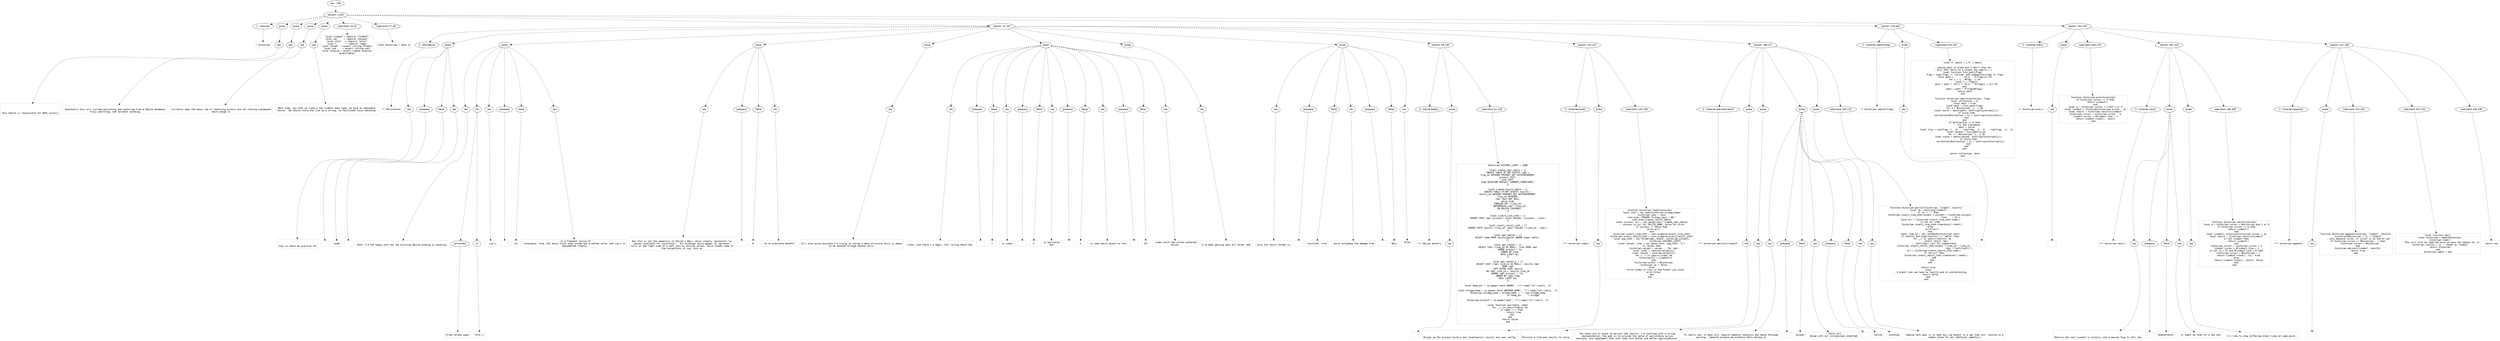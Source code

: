 digraph lpegNode {

node [fontname=Helvetica]
edge [style=dashed]

doc_0 [label="doc - 338"]


doc_0 -> { section_1}
{rank=same; section_1}

section_1 [label="section: 1-263"]


// END RANK doc_0

section_1 -> { header_2 prose_3 prose_4 prose_5 prose_6 codeblock_7 codeblock_8 section_9 section_10 section_11}
{rank=same; header_2 prose_3 prose_4 prose_5 prose_6 codeblock_7 codeblock_8 section_9 section_10 section_11}

header_2 [label="1 : Historian"]

prose_3 [label="prose"]

prose_4 [label="prose"]

prose_5 [label="prose"]

prose_6 [label="prose"]

codeblock_7 [label="code block 16-25"]

codeblock_8 [label="code block 27-29"]

section_9 [label="section: 32-167"]

section_10 [label="section: 218-263"]

section_11 [label="section: 264-310"]


// END RANK section_1

header_2 -> leaf_12
leaf_12  [color=Gray,shape=rectangle,fontname=Inconsolata,label="* Historian"]
// END RANK header_2

prose_3 -> { raw_13}
{rank=same; raw_13}

raw_13 [label="raw"]


// END RANK prose_3

raw_13 -> leaf_14
leaf_14  [color=Gray,shape=rectangle,fontname=Inconsolata,label="


This module is responsible for REPL history.
"]
// END RANK raw_13

prose_4 -> { raw_15}
{rank=same; raw_15}

raw_15 [label="raw"]


// END RANK prose_4

raw_15 -> leaf_16
leaf_16  [color=Gray,shape=rectangle,fontname=Inconsolata,label="
Eventually this will include persisting and restoring from a SQLite database,
fuzzy searching, and variable cacheing.
"]
// END RANK raw_15

prose_5 -> { raw_17}
{rank=same; raw_17}

raw_17 [label="raw"]


// END RANK prose_5

raw_17 -> leaf_18
leaf_18  [color=Gray,shape=rectangle,fontname=Inconsolata,label="
Currently does the basic job of retaining history and not letting subsequent
edits munge it.
"]
// END RANK raw_17

prose_6 -> { raw_19}
{rank=same; raw_19}

raw_19 [label="raw"]


// END RANK prose_6

raw_19 -> leaf_20
leaf_20  [color=Gray,shape=rectangle,fontname=Inconsolata,label="
Next step: now that we clone a new linebuf each time, we have an immutable
record.  We should store the line as a string, to facilitate fuzzy matching.

"]
// END RANK raw_19

codeblock_7 -> leaf_21
leaf_21  [color=Gray,shape=rectangle,fontname=Inconsolata,label="local Linebuf = require \"linebuf\"
local sql     = require \"sqlayer\"
local color   = require \"color\"
local L       = require \"lpeg\"
local format  = assert (string.format)
local sub     = assert (string.sub)
local reverse = assert (table.reverse)
assert(meta)"]
// END RANK codeblock_7

codeblock_8 -> leaf_22
leaf_22  [color=Gray,shape=rectangle,fontname=Inconsolata,label="local Historian = meta {}"]
// END RANK codeblock_8

section_9 -> { header_23 prose_24 prose_25 prose_26 prose_27 prose_28 prose_29 prose_30 section_31 section_32 section_33}
{rank=same; header_23 prose_24 prose_25 prose_26 prose_27 prose_28 prose_29 prose_30 section_31 section_32 section_33}

header_23 [label="2 : Persistence"]

prose_24 [label="prose"]

prose_25 [label="prose"]

prose_26 [label="prose"]

prose_27 [label="prose"]

prose_28 [label="prose"]

prose_29 [label="prose"]

prose_30 [label="prose"]

section_31 [label="section: 59-130"]

section_32 [label="section: 131-167"]

section_33 [label="section: 168-217"]


// END RANK section_9

header_23 -> leaf_34
leaf_34  [color=Gray,shape=rectangle,fontname=Inconsolata,label="** Persistence"]
// END RANK header_23

prose_24 -> { raw_35 prespace_36 literal_37 raw_38}
{rank=same; raw_35 prespace_36 literal_37 raw_38}

raw_35 [label="raw"]

prespace_36 [label="prespace"]

literal_37 [label="literal"]

raw_38 [label="raw"]


// END RANK prose_24

raw_35 -> leaf_39
leaf_39  [color=Gray,shape=rectangle,fontname=Inconsolata,label="

This is where we practice for"]
// END RANK raw_35

prespace_36 -> leaf_40
leaf_40  [color=Gray,shape=rectangle,fontname=Inconsolata,label=" "]
// END RANK prespace_36

literal_37 -> leaf_41
leaf_41  [color=Gray,shape=rectangle,fontname=Inconsolata,label="codex"]
// END RANK literal_37

raw_38 -> leaf_42
leaf_42  [color=Gray,shape=rectangle,fontname=Inconsolata,label=".
"]
// END RANK raw_38

prose_25 -> { raw_43 link_44 raw_45 prespace_46 literal_47 raw_48}
{rank=same; raw_43 link_44 raw_45 prespace_46 literal_47 raw_48}

raw_43 [label="raw"]

link_44 [label="link"]

raw_45 [label="raw"]

prespace_46 [label="prespace"]

literal_47 [label="literal"]

raw_48 [label="raw"]


// END RANK prose_25

raw_43 -> leaf_49
leaf_49  [color=Gray,shape=rectangle,fontname=Inconsolata,label="
Note: I'm not happy with how the existing SQLite binding is handling"]
// END RANK raw_43

link_44 -> { anchortext_50 url_51}
{rank=same; anchortext_50 url_51}

anchortext_50 [label="anchortext"]

url_51 [label="url"]


// END RANK link_44

anchortext_50 -> leaf_52
leaf_52  [color=Gray,shape=rectangle,fontname=Inconsolata,label="three-valued logic"]
// END RANK anchortext_50

url_51 -> leaf_53
leaf_53  [color=Gray,shape=rectangle,fontname=Inconsolata,label="httk://"]
// END RANK url_51

raw_45 -> leaf_54
leaf_54  [color=Gray,shape=rectangle,fontname=Inconsolata,label=".  Lua's"]
// END RANK raw_45

prespace_46 -> leaf_55
leaf_55  [color=Gray,shape=rectangle,fontname=Inconsolata,label=" "]
// END RANK prespace_46

literal_47 -> leaf_56
leaf_56  [color=Gray,shape=rectangle,fontname=Inconsolata,label="nil"]
// END RANK literal_47

raw_48 -> leaf_57
leaf_57  [color=Gray,shape=rectangle,fontname=Inconsolata,label=" is a frequent source of
annoyance, true, but every union type system has a bottom value, and Lua's is
implemented cleanly.
"]
// END RANK raw_48

prose_26 -> { raw_58 prespace_59 literal_60 raw_61}
{rank=same; raw_58 prespace_59 literal_60 raw_61}

raw_58 [label="raw"]

prespace_59 [label="prespace"]

literal_60 [label="literal"]

raw_61 [label="raw"]


// END RANK prose_26

raw_58 -> leaf_62
leaf_62  [color=Gray,shape=rectangle,fontname=Inconsolata,label="
But this is not the semantics of SQLite's NULL, which cleanly represents \"no
answer available for constraint\".  Our bindings would appear to represent
nulls on the right side of a left join as missing values, which breaks some of
the conventions of Lua, such as"]
// END RANK raw_58

prespace_59 -> leaf_63
leaf_63  [color=Gray,shape=rectangle,fontname=Inconsolata,label=" "]
// END RANK prespace_59

literal_60 -> leaf_64
leaf_64  [color=Gray,shape=rectangle,fontname=Inconsolata,label="#"]
// END RANK literal_60

raw_61 -> leaf_65
leaf_65  [color=Gray,shape=rectangle,fontname=Inconsolata,label=", to no plausible benefit.
"]
// END RANK raw_61

prose_27 -> { raw_66}
{rank=same; raw_66}

raw_66 [label="raw"]


// END RANK prose_27

raw_66 -> leaf_67
leaf_67  [color=Gray,shape=rectangle,fontname=Inconsolata,label="
It's also quite possible I'm trying to unwrap a data structure which is meant
to be handled through method calls.
"]
// END RANK raw_66

prose_28 -> { raw_68 prespace_69 literal_70 raw_71 prespace_72 literal_73 raw_74 prespace_75 literal_76 raw_77 prespace_78 literal_79 raw_80}
{rank=same; raw_68 prespace_69 literal_70 raw_71 prespace_72 literal_73 raw_74 prespace_75 literal_76 raw_77 prespace_78 literal_79 raw_80}

raw_68 [label="raw"]

prespace_69 [label="prespace"]

literal_70 [label="literal"]

raw_71 [label="raw"]

prespace_72 [label="prespace"]

literal_73 [label="literal"]

raw_74 [label="raw"]

prespace_75 [label="prespace"]

literal_76 [label="literal"]

raw_77 [label="raw"]

prespace_78 [label="prespace"]

literal_79 [label="literal"]

raw_80 [label="raw"]


// END RANK prose_28

raw_68 -> leaf_81
leaf_81  [color=Gray,shape=rectangle,fontname=Inconsolata,label="
Looks like there's a magic \"hik\" string where the"]
// END RANK raw_68

prespace_69 -> leaf_82
leaf_82  [color=Gray,shape=rectangle,fontname=Inconsolata,label=" "]
// END RANK prespace_69

literal_70 -> leaf_83
leaf_83  [color=Gray,shape=rectangle,fontname=Inconsolata,label="i"]
// END RANK literal_70

raw_71 -> leaf_84
leaf_84  [color=Gray,shape=rectangle,fontname=Inconsolata,label=" is index,"]
// END RANK raw_71

prespace_72 -> leaf_85
leaf_85  [color=Gray,shape=rectangle,fontname=Inconsolata,label=" "]
// END RANK prespace_72

literal_73 -> leaf_86
leaf_86  [color=Gray,shape=rectangle,fontname=Inconsolata,label="k"]
// END RANK literal_73

raw_74 -> leaf_87
leaf_87  [color=Gray,shape=rectangle,fontname=Inconsolata,label=" is key/value,
and"]
// END RANK raw_74

prespace_75 -> leaf_88
leaf_88  [color=Gray,shape=rectangle,fontname=Inconsolata,label=" "]
// END RANK prespace_75

literal_76 -> leaf_89
leaf_89  [color=Gray,shape=rectangle,fontname=Inconsolata,label="h"]
// END RANK literal_76

raw_77 -> leaf_90
leaf_90  [color=Gray,shape=rectangle,fontname=Inconsolata,label=" is some weird object on the"]
// END RANK raw_77

prespace_78 -> leaf_91
leaf_91  [color=Gray,shape=rectangle,fontname=Inconsolata,label=" "]
// END RANK prespace_78

literal_79 -> leaf_92
leaf_92  [color=Gray,shape=rectangle,fontname=Inconsolata,label="[0]"]
// END RANK literal_79

raw_80 -> leaf_93
leaf_93  [color=Gray,shape=rectangle,fontname=Inconsolata,label=" index which has column-centered
values.
"]
// END RANK raw_80

prose_29 -> { raw_94}
{rank=same; raw_94}

raw_94 [label="raw"]


// END RANK prose_29

raw_94 -> leaf_95
leaf_95  [color=Gray,shape=rectangle,fontname=Inconsolata,label="
I've been getting back all three. Hmm.
"]
// END RANK raw_94

prose_30 -> { raw_96 prespace_97 literal_98 raw_99 prespace_100 literal_101 raw_102}
{rank=same; raw_96 prespace_97 literal_98 raw_99 prespace_100 literal_101 raw_102}

raw_96 [label="raw"]

prespace_97 [label="prespace"]

literal_98 [label="literal"]

raw_99 [label="raw"]

prespace_100 [label="prespace"]

literal_101 [label="literal"]

raw_102 [label="raw"]


// END RANK prose_30

raw_96 -> leaf_103
leaf_103  [color=Gray,shape=rectangle,fontname=Inconsolata,label="
Also the return format is"]
// END RANK raw_96

prespace_97 -> leaf_104
leaf_104  [color=Gray,shape=rectangle,fontname=Inconsolata,label=" "]
// END RANK prespace_97

literal_98 -> leaf_105
leaf_105  [color=Gray,shape=rectangle,fontname=Inconsolata,label="resultset, nrow"]
// END RANK literal_98

raw_99 -> leaf_106
leaf_106  [color=Gray,shape=rectangle,fontname=Inconsolata,label=" which mitigates the damage from"]
// END RANK raw_99

prespace_100 -> leaf_107
leaf_107  [color=Gray,shape=rectangle,fontname=Inconsolata,label=""]
// END RANK prespace_100

literal_101 -> leaf_108
leaf_108  [color=Gray,shape=rectangle,fontname=Inconsolata,label="NULL"]
// END RANK literal_101

raw_102 -> leaf_109
leaf_109  [color=Gray,shape=rectangle,fontname=Inconsolata,label=" holes.

"]
// END RANK raw_102

section_31 -> { header_110 prose_111 codeblock_112}
{rank=same; header_110 prose_111 codeblock_112}

header_110 [label="3 : SQLite battery"]

prose_111 [label="prose"]

codeblock_112 [label="code block 61-128"]


// END RANK section_31

header_110 -> leaf_113
leaf_113  [color=Gray,shape=rectangle,fontname=Inconsolata,label="*** SQLite battery"]
// END RANK header_110

prose_111 -> { raw_114}
{rank=same; raw_114}

raw_114 [label="raw"]


// END RANK prose_111

raw_114 -> leaf_115
leaf_115  [color=Gray,shape=rectangle,fontname=Inconsolata,label="
"]
// END RANK raw_114

codeblock_112 -> leaf_116
leaf_116  [color=Gray,shape=rectangle,fontname=Inconsolata,label="Historian.HISTORY_LIMIT = 1000

local create_repl_table = [[
CREATE TABLE IF NOT EXISTS repl (
line_id INTEGER PRIMARY KEY AUTOINCREMENT,
project TEXT,
line TEXT,
time DATETIME DEFAULT CURRENT_TIMESTAMP);
]]

local create_result_table = [[
CREATE TABLE IF NOT EXISTS results (
result_id INTEGER PRIMARY KEY AUTOINCREMENT,
line_id INTEGER,
repr text NOT NULL,
value blob,
FOREIGN KEY (line_id)
   REFERENCES repl (line_id)
   ON DELETE CASCADE);
]]

local insert_line_stmt = [[
INSERT INTO repl (project, line) VALUES (:project, :line);
]]

local insert_result_stmt = [[
INSERT INTO results (line_id, repr) VALUES (:line_id, :repr);
]]

local get_tables = [[
SELECT name FROM sqlite_master WHERE type='table';
]]

local get_recent = [[
SELECT CAST (line_id AS REAL), line FROM repl
   WHERE project = %s
   ORDER BY time
   DESC LIMIT %d;
]]

local get_recent_2 = [[
SELECT CAST (repl.line_id AS REAL), results.repr
FROM repl
LEFT OUTER JOIN results
ON repl.line_id = results.line_id
WHERE repl.project = '%s'
ORDER BY repl.time
DESC LIMIT %d;
]]

local home_dir = io.popen(\"echo $HOME\", \"r\"):read(\"*a\"):sub(1, -2)

local bridge_home = io.popen(\"echo $BRIDGE_HOME\", \"r\"):read(\"*a\"):sub(1, -2)
Historian.bridge_home = bridge_home ~= \"\" and bridge_home
                        or home_dir .. \"/.bridge\"

Historian.project = io.popen(\"pwd\", \"r\"):read(\"*a\"):sub(1, -2)

local function has(table, name)
   for _,v in ipairs(table) do
      if name == v then
         return true
      end
   end
   return false
end"]
// END RANK codeblock_112

section_32 -> { header_117 prose_118 codeblock_119}
{rank=same; header_117 prose_118 codeblock_119}

header_117 [label="3 : Historian:load()"]

prose_118 [label="prose"]

codeblock_119 [label="code block 135-165"]


// END RANK section_32

header_117 -> leaf_120
leaf_120  [color=Gray,shape=rectangle,fontname=Inconsolata,label="*** Historian:load()"]
// END RANK header_117

prose_118 -> { raw_121}
{rank=same; raw_121}

raw_121 [label="raw"]


// END RANK prose_118

raw_121 -> leaf_122
leaf_122  [color=Gray,shape=rectangle,fontname=Inconsolata,label="

Brings up the project history and (eventually) results and user config.
"]
// END RANK raw_121

codeblock_119 -> leaf_123
leaf_123  [color=Gray,shape=rectangle,fontname=Inconsolata,label="function Historian.load(historian)
   local conn = sql.open(historian.bridge_home)
   historian.conn = conn
   conn:exec \"PRAGMA foreign_keys = ON;\"
   conn:exec(create_result_table)
   local success, err = sql.pexec(conn, create_repl_table)
   -- success is nil for SQLITE_DONE, false for error
   if success == false then
      error(err)
   end
   historian.insert_line_stmt = conn:prepare(insert_line_stmt)
   historian.insert_result_stmt = conn:prepare(insert_result_stmt)
   local pop_stmt = sql.format(get_recent, historian.project,
                        historian.HISTORY_LIMIT)
   local values, nrow = sql.pexec(conn, pop_stmt, \"i\")
   if values then
      historian.values = values -- for repl
      local lines = reverse(values[2])
      local rowids = reverse(values[1])
      for i, v in ipairs(lines) do
         historian[i] = Linebuf(v)
      end
      historian.cursor = #historian
      historian.up = false
   else
      -- error hides in nrow in the finest Lua style
      error(nrow)
   end
end"]
// END RANK codeblock_119

section_33 -> { header_124 prose_125 prose_126 prose_127 prose_128 codeblock_129}
{rank=same; header_124 prose_125 prose_126 prose_127 prose_128 codeblock_129}

header_124 [label="3 : Historian:persist(linebuf)"]

prose_125 [label="prose"]

prose_126 [label="prose"]

prose_127 [label="prose"]

prose_128 [label="prose"]

codeblock_129 [label="code block 183-215"]


// END RANK section_33

header_124 -> leaf_130
leaf_130  [color=Gray,shape=rectangle,fontname=Inconsolata,label="*** Historian:persist(linebuf)"]
// END RANK header_124

prose_125 -> { raw_131}
{rank=same; raw_131}

raw_131 [label="raw"]


// END RANK prose_125

raw_131 -> leaf_132
leaf_132  [color=Gray,shape=rectangle,fontname=Inconsolata,label="

Persists a line and results to store.
"]
// END RANK raw_131

prose_126 -> { raw_133}
{rank=same; raw_133}

raw_133 [label="raw"]


// END RANK prose_126

raw_133 -> leaf_134
leaf_134  [color=Gray,shape=rectangle,fontname=Inconsolata,label="
The hooks are in place to persist the results. I'm starting with a string
representation; the goal is to provide the sense of persistence across
sessions, and supplement that over time with better and better approximations.
"]
// END RANK raw_133

prose_127 -> { raw_135 prespace_136 literal_137 raw_138 prespace_139 literal_140 raw_141}
{rank=same; raw_135 prespace_136 literal_137 raw_138 prespace_139 literal_140 raw_141}

raw_135 [label="raw"]

prespace_136 [label="prespace"]

literal_137 [label="literal"]

raw_138 [label="raw"]

prespace_139 [label="prespace"]

literal_140 [label="literal"]

raw_141 [label="raw"]


// END RANK prose_127

raw_135 -> leaf_142
leaf_142  [color=Gray,shape=rectangle,fontname=Inconsolata,label="
To really nail it down will require semantic analysis and hence thorough
parsing.  General-purpose persistence tools belong in"]
// END RANK raw_135

prespace_136 -> leaf_143
leaf_143  [color=Gray,shape=rectangle,fontname=Inconsolata,label=" "]
// END RANK prespace_136

literal_137 -> leaf_144
leaf_144  [color=Gray,shape=rectangle,fontname=Inconsolata,label="sqlayer"]
// END RANK literal_137

raw_138 -> leaf_145
leaf_145  [color=Gray,shape=rectangle,fontname=Inconsolata,label=", which will
merge with our increasingly-modified"]
// END RANK raw_138

prespace_139 -> leaf_146
leaf_146  [color=Gray,shape=rectangle,fontname=Inconsolata,label=" "]
// END RANK prespace_139

literal_140 -> leaf_147
leaf_147  [color=Gray,shape=rectangle,fontname=Inconsolata,label="sqlite"]
// END RANK literal_140

raw_141 -> leaf_148
leaf_148  [color=Gray,shape=rectangle,fontname=Inconsolata,label=" bindings.
"]
// END RANK raw_141

prose_128 -> { raw_149}
{rank=same; raw_149}

raw_149 [label="raw"]


// END RANK prose_128

raw_149 -> leaf_150
leaf_150  [color=Gray,shape=rectangle,fontname=Inconsolata,label="
Medium-term goal is to hash any Lua object in a way that will resolve to a
common value for any identical semantics.
"]
// END RANK raw_149

codeblock_129 -> leaf_151
leaf_151  [color=Gray,shape=rectangle,fontname=Inconsolata,label="function Historian.persist(historian, linebuf, results)
   local lb = tostring(linebuf)
   if lb ~= \"\" then
      historian.insert_line_stmt:bindkv { project = historian.project,
                                     line    = lb }
      local err = historian.insert_line_stmt:step()
      if not err then
         historian.insert_line_stmt:clearbind():reset()
      else
         error(err)
      end
      local line_id = sql.lastRowId(historian.conn)
      if results and type(results) == \"table\" then
         for _,v in ipairs(results) do
            -- insert result repr
            -- tostring() just for compactness
            historian.insert_result_stmt:bindkv { line_id = line_id,
                                                  repr = tostring(v) }
            err = historian.insert_result_stmt:step()
            if not err then
               historian.insert_result_stmt:clearbind():reset()
            end
         end
      end

   return true
   else
      -- A blank line can have no results and is uninteresting.
      return false
   end
end"]
// END RANK codeblock_129

section_10 -> { header_152 prose_153 codeblock_154}
{rank=same; header_152 prose_153 codeblock_154}

header_152 [label="2 : Historian:search(frag)"]

prose_153 [label="prose"]

codeblock_154 [label="code block 220-261"]


// END RANK section_10

header_152 -> leaf_155
leaf_155  [color=Gray,shape=rectangle,fontname=Inconsolata,label="** Historian:search(frag)"]
// END RANK header_152

prose_153 -> { raw_156}
{rank=same; raw_156}

raw_156 [label="raw"]


// END RANK prose_153

raw_156 -> leaf_157
leaf_157  [color=Gray,shape=rectangle,fontname=Inconsolata,label="
"]
// END RANK raw_156

codeblock_154 -> leaf_158
leaf_158  [color=Gray,shape=rectangle,fontname=Inconsolata,label="local P, match = L.P, L.match

-- second_best is broke and I don't know why
-- also this fails on a single key search >.<
local function fuzz_patt(frag)
   frag = type(frag) == \"string\" and codepoints(frag) or frag
   local patt =        (P(1) - P(frag[1]))^0
   for i = 1 , #frag - 1 do
      local v = frag[i]
      patt = patt * (P(v) * (P(1) - P(frag[i + 1]))^0)
   end
   patt = patt * P(frag[#frag])
   return patt
end

function Historian.search(historian, frag)
   local collection = {}
   local best = true
   local patt = fuzz_patt(frag)
   for i = #historian, 1, -1 do
      local score = match(patt, tostring(historian[i]))
      if score then
         collection[#collection + 1] = tostring(historian[i])
      end
   end
   if #collection == 0 then
      -- try the transpose
      best = false
      local slip = sub(frag, 1, -3) .. sub(frag, -1, -1) .. sub(frag, -2, -2)
      local second = fuzz_patt(slip)
      for i = #historian, 1, -1 do
         local score = match(second, tostring(historian[i]))
         if score then
            collection[#collection + 1] = tostring(historian[i])
         end
      end
   end

   return collection, best
end"]
// END RANK codeblock_154

section_11 -> { header_159 prose_160 codeblock_161 section_162 section_163}
{rank=same; header_159 prose_160 codeblock_161 section_162 section_163}

header_159 [label="2 : Historian:prev()"]

prose_160 [label="prose"]

codeblock_161 [label="code block 266-278"]

section_162 [label="section: 281-310"]

section_163 [label="section: 311-338"]


// END RANK section_11

header_159 -> leaf_164
leaf_164  [color=Gray,shape=rectangle,fontname=Inconsolata,label="** Historian:prev()"]
// END RANK header_159

prose_160 -> { raw_165}
{rank=same; raw_165}

raw_165 [label="raw"]


// END RANK prose_160

raw_165 -> leaf_166
leaf_166  [color=Gray,shape=rectangle,fontname=Inconsolata,label="
"]
// END RANK raw_165

codeblock_161 -> leaf_167
leaf_167  [color=Gray,shape=rectangle,fontname=Inconsolata,label="function Historian.prev(historian)
   if historian.cursor == 0 then
      return Linebuf()
   end
   local Δ = historian.cursor > 1 and 1 or 0
   local linebuf = historian[historian.cursor - Δ]
   local result = historian.results[linebuf]
   historian.cursor = historian.cursor - Δ
   linebuf.cursor = #linebuf.line + 1
   return linebuf:clone(), result
end"]
// END RANK codeblock_161

section_162 -> { header_168 prose_169 prose_170 codeblock_171}
{rank=same; header_168 prose_169 prose_170 codeblock_171}

header_168 [label="3 : Historian:next()"]

prose_169 [label="prose"]

prose_170 [label="prose"]

codeblock_171 [label="code block 288-308"]


// END RANK section_162

header_168 -> leaf_172
leaf_172  [color=Gray,shape=rectangle,fontname=Inconsolata,label="*** Historian:next()"]
// END RANK header_168

prose_169 -> { raw_173 prespace_174 literal_175 raw_176}
{rank=same; raw_173 prespace_174 literal_175 raw_176}

raw_173 [label="raw"]

prespace_174 [label="prespace"]

literal_175 [label="literal"]

raw_176 [label="raw"]


// END RANK prose_169

raw_173 -> leaf_177
leaf_177  [color=Gray,shape=rectangle,fontname=Inconsolata,label="

Returns the next linebuf in history, and a second flag to tell the"]
// END RANK raw_173

prespace_174 -> leaf_178
leaf_178  [color=Gray,shape=rectangle,fontname=Inconsolata,label=""]
// END RANK prespace_174

literal_175 -> leaf_179
leaf_179  [color=Gray,shape=rectangle,fontname=Inconsolata,label="modeselektor"]
// END RANK literal_175

raw_176 -> leaf_180
leaf_180  [color=Gray,shape=rectangle,fontname=Inconsolata,label=" it might be time for a new one.
"]
// END RANK raw_176

prose_170 -> { raw_181}
{rank=same; raw_181}

raw_181 [label="raw"]


// END RANK prose_170

raw_181 -> leaf_182
leaf_182  [color=Gray,shape=rectangle,fontname=Inconsolata,label="
I'd like to stop buffering blank lines at some point.
"]
// END RANK raw_181

codeblock_171 -> leaf_183
leaf_183  [color=Gray,shape=rectangle,fontname=Inconsolata,label="function Historian.next(historian)
   local Δ = historian.cursor < #historian and 1 or 0
   if historian.cursor == 0 then
      return Linebuf()
   end
   local linebuf= historian[historian.cursor + Δ]
   local result = historian.results[linebuf]
   if not linebuf then
      return Linebuf()
   end
   historian.cursor = historian.cursor + Δ
   linebuf.cursor = #linebuf.line + 1
   if not (Δ > 0) and #linebuf.line > 0 then
      historian.cursor = #historian + 1
      return linebuf:clone(), nil, true
   else
      return linebuf:clone(), result, false
   end
end"]
// END RANK codeblock_171

section_163 -> { header_184 prose_185 codeblock_186 codeblock_187 codeblock_188}
{rank=same; header_184 prose_185 codeblock_186 codeblock_187 codeblock_188}

header_184 [label="3 : Historian:append()"]

prose_185 [label="prose"]

codeblock_186 [label="code block 313-323"]

codeblock_187 [label="code block 325-334"]

codeblock_188 [label="code block 336-338"]


// END RANK section_163

header_184 -> leaf_189
leaf_189  [color=Gray,shape=rectangle,fontname=Inconsolata,label="*** Historian:append()"]
// END RANK header_184

prose_185 -> { raw_190}
{rank=same; raw_190}

raw_190 [label="raw"]


// END RANK prose_185

raw_190 -> leaf_191
leaf_191  [color=Gray,shape=rectangle,fontname=Inconsolata,label="
"]
// END RANK raw_190

codeblock_186 -> leaf_192
leaf_192  [color=Gray,shape=rectangle,fontname=Inconsolata,label="function Historian.append(historian, linebuf, results)
   historian[#historian + 1] = linebuf
   -- only advance cursor if cursor is at end of set
   if historian.cursor == #historian - 1 then
      historian.cursor = #historian
   end
   historian:persist(linebuf, results)
   return true
end"]
// END RANK codeblock_186

codeblock_187 -> leaf_193
leaf_193  [color=Gray,shape=rectangle,fontname=Inconsolata,label="local function new()
   local historian = meta(Historian)
   historian:load()
   -- This will also be load()ed once we have the tables for it
   historian.results = {} -- keyed by linebuf
   return historian
end
Historian.idEst = new"]
// END RANK codeblock_187

codeblock_188 -> leaf_194
leaf_194  [color=Gray,shape=rectangle,fontname=Inconsolata,label="return new"]
// END RANK codeblock_188


}
